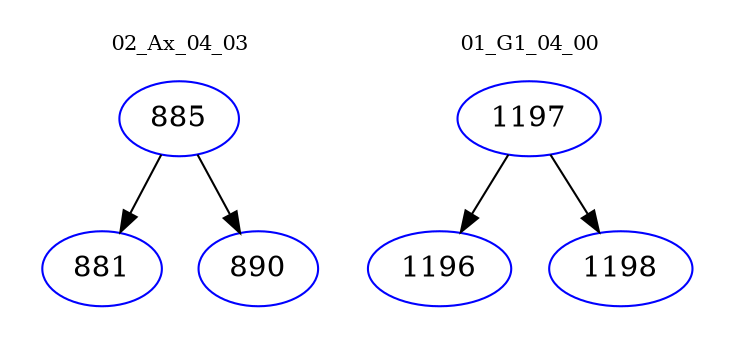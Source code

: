 digraph{
subgraph cluster_0 {
color = white
label = "02_Ax_04_03";
fontsize=10;
T0_885 [label="885", color="blue"]
T0_885 -> T0_881 [color="black"]
T0_881 [label="881", color="blue"]
T0_885 -> T0_890 [color="black"]
T0_890 [label="890", color="blue"]
}
subgraph cluster_1 {
color = white
label = "01_G1_04_00";
fontsize=10;
T1_1197 [label="1197", color="blue"]
T1_1197 -> T1_1196 [color="black"]
T1_1196 [label="1196", color="blue"]
T1_1197 -> T1_1198 [color="black"]
T1_1198 [label="1198", color="blue"]
}
}
